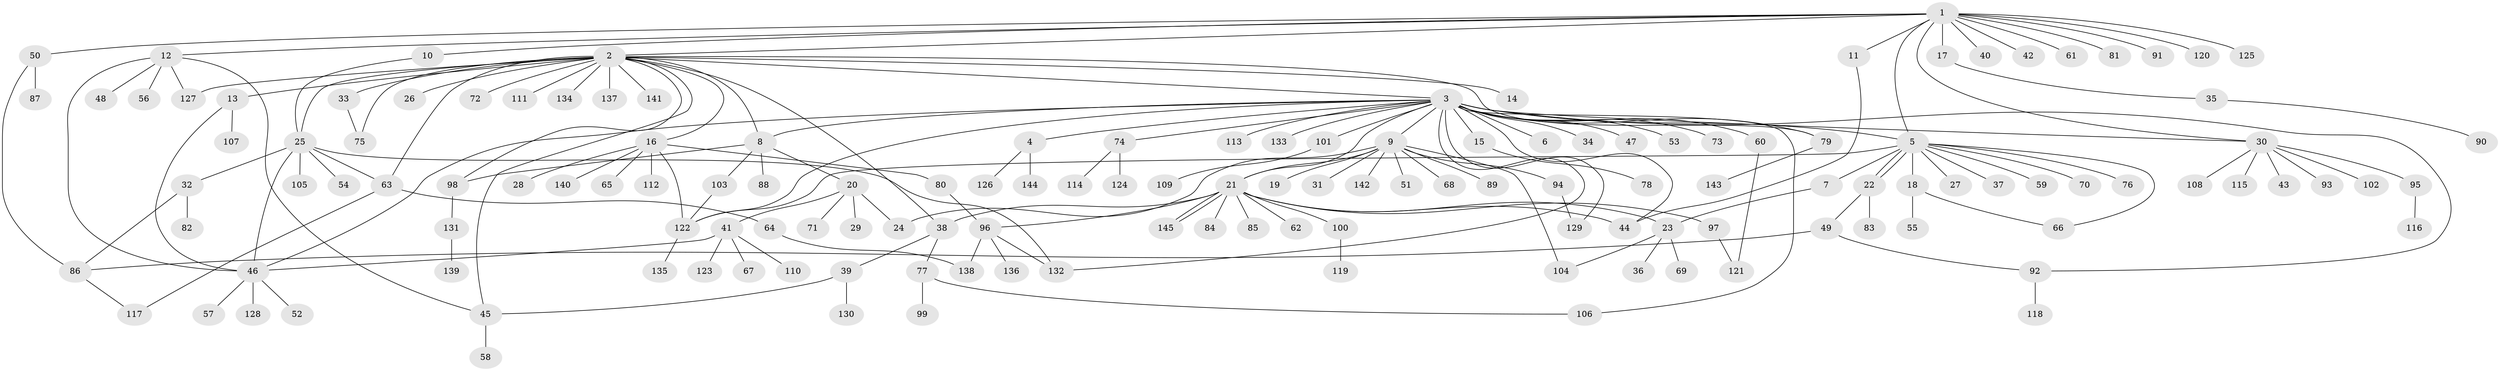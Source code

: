 // Generated by graph-tools (version 1.1) at 2025/11/02/27/25 16:11:09]
// undirected, 145 vertices, 183 edges
graph export_dot {
graph [start="1"]
  node [color=gray90,style=filled];
  1;
  2;
  3;
  4;
  5;
  6;
  7;
  8;
  9;
  10;
  11;
  12;
  13;
  14;
  15;
  16;
  17;
  18;
  19;
  20;
  21;
  22;
  23;
  24;
  25;
  26;
  27;
  28;
  29;
  30;
  31;
  32;
  33;
  34;
  35;
  36;
  37;
  38;
  39;
  40;
  41;
  42;
  43;
  44;
  45;
  46;
  47;
  48;
  49;
  50;
  51;
  52;
  53;
  54;
  55;
  56;
  57;
  58;
  59;
  60;
  61;
  62;
  63;
  64;
  65;
  66;
  67;
  68;
  69;
  70;
  71;
  72;
  73;
  74;
  75;
  76;
  77;
  78;
  79;
  80;
  81;
  82;
  83;
  84;
  85;
  86;
  87;
  88;
  89;
  90;
  91;
  92;
  93;
  94;
  95;
  96;
  97;
  98;
  99;
  100;
  101;
  102;
  103;
  104;
  105;
  106;
  107;
  108;
  109;
  110;
  111;
  112;
  113;
  114;
  115;
  116;
  117;
  118;
  119;
  120;
  121;
  122;
  123;
  124;
  125;
  126;
  127;
  128;
  129;
  130;
  131;
  132;
  133;
  134;
  135;
  136;
  137;
  138;
  139;
  140;
  141;
  142;
  143;
  144;
  145;
  1 -- 2;
  1 -- 5;
  1 -- 10;
  1 -- 11;
  1 -- 12;
  1 -- 17;
  1 -- 30;
  1 -- 40;
  1 -- 42;
  1 -- 50;
  1 -- 61;
  1 -- 81;
  1 -- 91;
  1 -- 120;
  1 -- 125;
  2 -- 3;
  2 -- 8;
  2 -- 13;
  2 -- 14;
  2 -- 16;
  2 -- 25;
  2 -- 26;
  2 -- 33;
  2 -- 38;
  2 -- 45;
  2 -- 63;
  2 -- 72;
  2 -- 75;
  2 -- 79;
  2 -- 98;
  2 -- 111;
  2 -- 127;
  2 -- 134;
  2 -- 137;
  2 -- 141;
  3 -- 4;
  3 -- 5;
  3 -- 6;
  3 -- 8;
  3 -- 9;
  3 -- 15;
  3 -- 21;
  3 -- 30;
  3 -- 34;
  3 -- 44;
  3 -- 46;
  3 -- 47;
  3 -- 53;
  3 -- 60;
  3 -- 73;
  3 -- 74;
  3 -- 79;
  3 -- 92;
  3 -- 101;
  3 -- 106;
  3 -- 113;
  3 -- 122;
  3 -- 129;
  3 -- 132;
  3 -- 133;
  4 -- 126;
  4 -- 144;
  5 -- 7;
  5 -- 18;
  5 -- 22;
  5 -- 22;
  5 -- 27;
  5 -- 37;
  5 -- 59;
  5 -- 66;
  5 -- 70;
  5 -- 76;
  5 -- 122;
  7 -- 23;
  8 -- 20;
  8 -- 88;
  8 -- 98;
  8 -- 103;
  9 -- 19;
  9 -- 21;
  9 -- 24;
  9 -- 31;
  9 -- 51;
  9 -- 68;
  9 -- 89;
  9 -- 94;
  9 -- 104;
  9 -- 142;
  10 -- 25;
  11 -- 44;
  12 -- 45;
  12 -- 46;
  12 -- 48;
  12 -- 56;
  12 -- 127;
  13 -- 46;
  13 -- 107;
  15 -- 78;
  16 -- 28;
  16 -- 65;
  16 -- 80;
  16 -- 112;
  16 -- 122;
  16 -- 140;
  17 -- 35;
  18 -- 55;
  18 -- 66;
  20 -- 24;
  20 -- 29;
  20 -- 41;
  20 -- 71;
  21 -- 23;
  21 -- 38;
  21 -- 44;
  21 -- 62;
  21 -- 84;
  21 -- 85;
  21 -- 96;
  21 -- 97;
  21 -- 100;
  21 -- 145;
  21 -- 145;
  22 -- 49;
  22 -- 83;
  23 -- 36;
  23 -- 69;
  23 -- 104;
  25 -- 32;
  25 -- 46;
  25 -- 54;
  25 -- 63;
  25 -- 105;
  25 -- 132;
  30 -- 43;
  30 -- 93;
  30 -- 95;
  30 -- 102;
  30 -- 108;
  30 -- 115;
  32 -- 82;
  32 -- 86;
  33 -- 75;
  35 -- 90;
  38 -- 39;
  38 -- 77;
  39 -- 45;
  39 -- 130;
  41 -- 46;
  41 -- 67;
  41 -- 110;
  41 -- 123;
  45 -- 58;
  46 -- 52;
  46 -- 57;
  46 -- 128;
  49 -- 86;
  49 -- 92;
  50 -- 86;
  50 -- 87;
  60 -- 121;
  63 -- 64;
  63 -- 117;
  64 -- 138;
  74 -- 114;
  74 -- 124;
  77 -- 99;
  77 -- 106;
  79 -- 143;
  80 -- 96;
  86 -- 117;
  92 -- 118;
  94 -- 129;
  95 -- 116;
  96 -- 132;
  96 -- 136;
  96 -- 138;
  97 -- 121;
  98 -- 131;
  100 -- 119;
  101 -- 109;
  103 -- 122;
  122 -- 135;
  131 -- 139;
}
